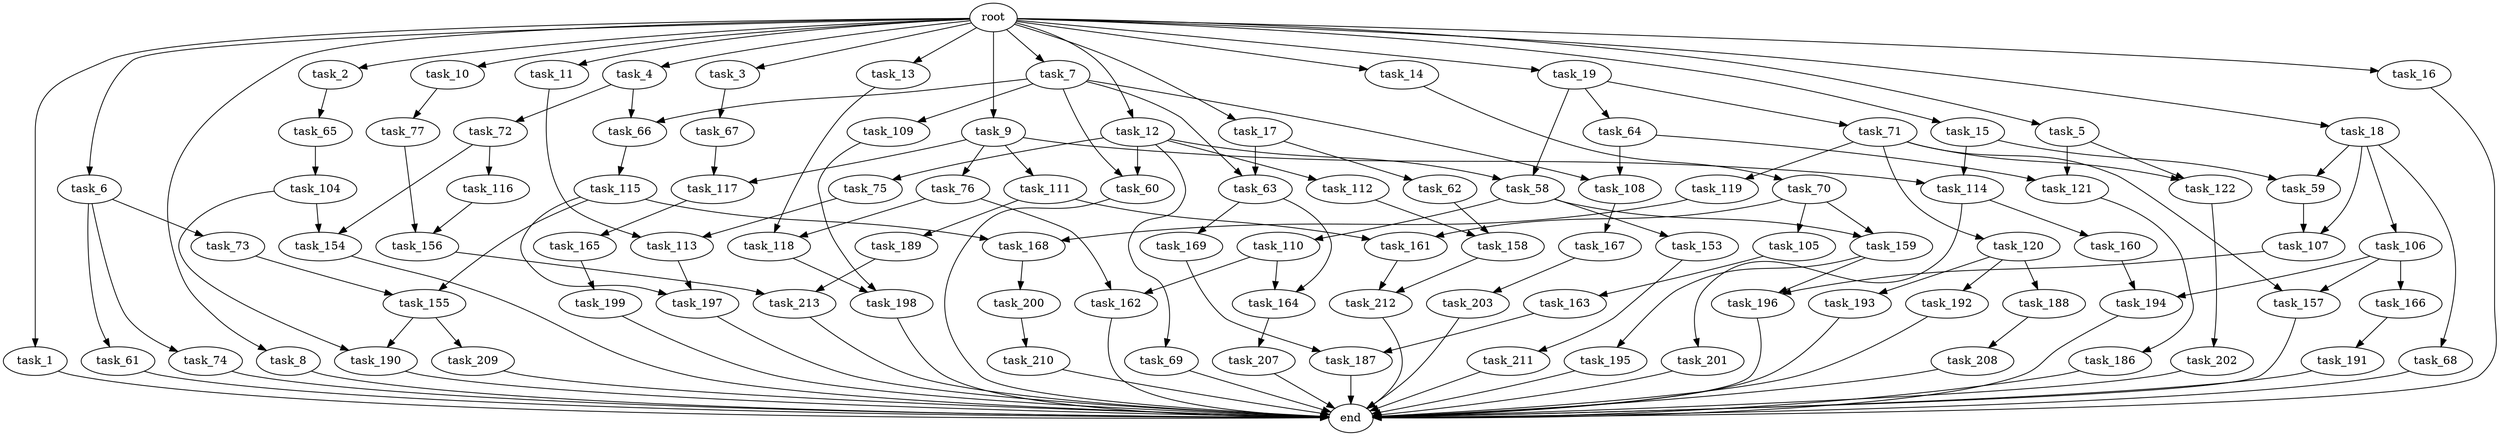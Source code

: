 digraph G {
  root [size="0.000000"];
  task_1 [size="1024.000000"];
  task_2 [size="1024.000000"];
  task_3 [size="1024.000000"];
  task_4 [size="1024.000000"];
  task_5 [size="1024.000000"];
  task_6 [size="1024.000000"];
  task_7 [size="1024.000000"];
  task_8 [size="1024.000000"];
  task_9 [size="1024.000000"];
  task_10 [size="1024.000000"];
  task_11 [size="1024.000000"];
  task_12 [size="1024.000000"];
  task_13 [size="1024.000000"];
  task_14 [size="1024.000000"];
  task_15 [size="1024.000000"];
  task_16 [size="1024.000000"];
  task_17 [size="1024.000000"];
  task_18 [size="1024.000000"];
  task_19 [size="1024.000000"];
  task_58 [size="111669149696.000000"];
  task_59 [size="352187318272.000000"];
  task_60 [size="214748364800.000000"];
  task_61 [size="549755813888.000000"];
  task_62 [size="549755813888.000000"];
  task_63 [size="687194767360.000000"];
  task_64 [size="34359738368.000000"];
  task_65 [size="858993459200.000000"];
  task_66 [size="996432412672.000000"];
  task_67 [size="214748364800.000000"];
  task_68 [size="214748364800.000000"];
  task_69 [size="77309411328.000000"];
  task_70 [size="137438953472.000000"];
  task_71 [size="34359738368.000000"];
  task_72 [size="858993459200.000000"];
  task_73 [size="549755813888.000000"];
  task_74 [size="549755813888.000000"];
  task_75 [size="77309411328.000000"];
  task_76 [size="77309411328.000000"];
  task_77 [size="137438953472.000000"];
  task_104 [size="549755813888.000000"];
  task_105 [size="695784701952.000000"];
  task_106 [size="214748364800.000000"];
  task_107 [size="352187318272.000000"];
  task_108 [size="446676598784.000000"];
  task_109 [size="137438953472.000000"];
  task_110 [size="549755813888.000000"];
  task_111 [size="77309411328.000000"];
  task_112 [size="77309411328.000000"];
  task_113 [size="773094113280.000000"];
  task_114 [size="214748364800.000000"];
  task_115 [size="309237645312.000000"];
  task_116 [size="549755813888.000000"];
  task_117 [size="111669149696.000000"];
  task_118 [size="343597383680.000000"];
  task_119 [size="77309411328.000000"];
  task_120 [size="77309411328.000000"];
  task_121 [size="1168231104512.000000"];
  task_122 [size="936302870528.000000"];
  task_153 [size="549755813888.000000"];
  task_154 [size="687194767360.000000"];
  task_155 [size="343597383680.000000"];
  task_156 [size="1408749273088.000000"];
  task_157 [size="214748364800.000000"];
  task_158 [size="1073741824000.000000"];
  task_159 [size="1245540515840.000000"];
  task_160 [size="77309411328.000000"];
  task_161 [size="1005022347264.000000"];
  task_162 [size="249108103168.000000"];
  task_163 [size="77309411328.000000"];
  task_164 [size="352187318272.000000"];
  task_165 [size="77309411328.000000"];
  task_166 [size="137438953472.000000"];
  task_167 [size="137438953472.000000"];
  task_168 [size="1005022347264.000000"];
  task_169 [size="137438953472.000000"];
  task_186 [size="137438953472.000000"];
  task_187 [size="687194767360.000000"];
  task_188 [size="34359738368.000000"];
  task_189 [size="309237645312.000000"];
  task_190 [size="352187318272.000000"];
  task_191 [size="420906795008.000000"];
  task_192 [size="34359738368.000000"];
  task_193 [size="34359738368.000000"];
  task_194 [size="352187318272.000000"];
  task_195 [size="137438953472.000000"];
  task_196 [size="687194767360.000000"];
  task_197 [size="1005022347264.000000"];
  task_198 [size="523986010112.000000"];
  task_199 [size="420906795008.000000"];
  task_200 [size="858993459200.000000"];
  task_201 [size="77309411328.000000"];
  task_202 [size="695784701952.000000"];
  task_203 [size="214748364800.000000"];
  task_207 [size="549755813888.000000"];
  task_208 [size="34359738368.000000"];
  task_209 [size="214748364800.000000"];
  task_210 [size="77309411328.000000"];
  task_211 [size="309237645312.000000"];
  task_212 [size="1279900254208.000000"];
  task_213 [size="1717986918400.000000"];
  end [size="0.000000"];

  root -> task_1 [size="1.000000"];
  root -> task_2 [size="1.000000"];
  root -> task_3 [size="1.000000"];
  root -> task_4 [size="1.000000"];
  root -> task_5 [size="1.000000"];
  root -> task_6 [size="1.000000"];
  root -> task_7 [size="1.000000"];
  root -> task_8 [size="1.000000"];
  root -> task_9 [size="1.000000"];
  root -> task_10 [size="1.000000"];
  root -> task_11 [size="1.000000"];
  root -> task_12 [size="1.000000"];
  root -> task_13 [size="1.000000"];
  root -> task_14 [size="1.000000"];
  root -> task_15 [size="1.000000"];
  root -> task_16 [size="1.000000"];
  root -> task_17 [size="1.000000"];
  root -> task_18 [size="1.000000"];
  root -> task_19 [size="1.000000"];
  task_1 -> end [size="1.000000"];
  task_2 -> task_65 [size="838860800.000000"];
  task_3 -> task_67 [size="209715200.000000"];
  task_4 -> task_66 [size="838860800.000000"];
  task_4 -> task_72 [size="838860800.000000"];
  task_5 -> task_121 [size="838860800.000000"];
  task_5 -> task_122 [size="838860800.000000"];
  task_6 -> task_61 [size="536870912.000000"];
  task_6 -> task_73 [size="536870912.000000"];
  task_6 -> task_74 [size="536870912.000000"];
  task_7 -> task_60 [size="134217728.000000"];
  task_7 -> task_63 [size="134217728.000000"];
  task_7 -> task_66 [size="134217728.000000"];
  task_7 -> task_108 [size="134217728.000000"];
  task_7 -> task_109 [size="134217728.000000"];
  task_8 -> end [size="1.000000"];
  task_9 -> task_76 [size="75497472.000000"];
  task_9 -> task_111 [size="75497472.000000"];
  task_9 -> task_114 [size="75497472.000000"];
  task_9 -> task_117 [size="75497472.000000"];
  task_10 -> task_77 [size="134217728.000000"];
  task_11 -> task_113 [size="75497472.000000"];
  task_12 -> task_58 [size="75497472.000000"];
  task_12 -> task_60 [size="75497472.000000"];
  task_12 -> task_69 [size="75497472.000000"];
  task_12 -> task_75 [size="75497472.000000"];
  task_12 -> task_112 [size="75497472.000000"];
  task_13 -> task_118 [size="301989888.000000"];
  task_14 -> task_70 [size="134217728.000000"];
  task_15 -> task_59 [size="134217728.000000"];
  task_15 -> task_114 [size="134217728.000000"];
  task_16 -> end [size="1.000000"];
  task_17 -> task_62 [size="536870912.000000"];
  task_17 -> task_63 [size="536870912.000000"];
  task_18 -> task_59 [size="209715200.000000"];
  task_18 -> task_68 [size="209715200.000000"];
  task_18 -> task_106 [size="209715200.000000"];
  task_18 -> task_107 [size="209715200.000000"];
  task_19 -> task_58 [size="33554432.000000"];
  task_19 -> task_64 [size="33554432.000000"];
  task_19 -> task_71 [size="33554432.000000"];
  task_58 -> task_110 [size="536870912.000000"];
  task_58 -> task_153 [size="536870912.000000"];
  task_58 -> task_159 [size="536870912.000000"];
  task_59 -> task_107 [size="134217728.000000"];
  task_60 -> end [size="1.000000"];
  task_61 -> end [size="1.000000"];
  task_62 -> task_158 [size="838860800.000000"];
  task_63 -> task_164 [size="134217728.000000"];
  task_63 -> task_169 [size="134217728.000000"];
  task_64 -> task_108 [size="301989888.000000"];
  task_64 -> task_121 [size="301989888.000000"];
  task_65 -> task_104 [size="536870912.000000"];
  task_66 -> task_115 [size="301989888.000000"];
  task_67 -> task_117 [size="33554432.000000"];
  task_68 -> end [size="1.000000"];
  task_69 -> end [size="1.000000"];
  task_70 -> task_105 [size="679477248.000000"];
  task_70 -> task_159 [size="679477248.000000"];
  task_70 -> task_161 [size="679477248.000000"];
  task_71 -> task_119 [size="75497472.000000"];
  task_71 -> task_120 [size="75497472.000000"];
  task_71 -> task_122 [size="75497472.000000"];
  task_71 -> task_157 [size="75497472.000000"];
  task_72 -> task_116 [size="536870912.000000"];
  task_72 -> task_154 [size="536870912.000000"];
  task_73 -> task_155 [size="33554432.000000"];
  task_74 -> end [size="1.000000"];
  task_75 -> task_113 [size="679477248.000000"];
  task_76 -> task_118 [size="33554432.000000"];
  task_76 -> task_162 [size="33554432.000000"];
  task_77 -> task_156 [size="536870912.000000"];
  task_104 -> task_154 [size="134217728.000000"];
  task_104 -> task_190 [size="134217728.000000"];
  task_105 -> task_163 [size="75497472.000000"];
  task_106 -> task_157 [size="134217728.000000"];
  task_106 -> task_166 [size="134217728.000000"];
  task_106 -> task_194 [size="134217728.000000"];
  task_107 -> task_196 [size="536870912.000000"];
  task_108 -> task_167 [size="134217728.000000"];
  task_109 -> task_198 [size="301989888.000000"];
  task_110 -> task_162 [size="209715200.000000"];
  task_110 -> task_164 [size="209715200.000000"];
  task_111 -> task_161 [size="301989888.000000"];
  task_111 -> task_189 [size="301989888.000000"];
  task_112 -> task_158 [size="209715200.000000"];
  task_113 -> task_197 [size="679477248.000000"];
  task_114 -> task_160 [size="75497472.000000"];
  task_114 -> task_201 [size="75497472.000000"];
  task_115 -> task_155 [size="301989888.000000"];
  task_115 -> task_168 [size="301989888.000000"];
  task_115 -> task_197 [size="301989888.000000"];
  task_116 -> task_156 [size="838860800.000000"];
  task_117 -> task_165 [size="75497472.000000"];
  task_118 -> task_198 [size="209715200.000000"];
  task_119 -> task_168 [size="679477248.000000"];
  task_120 -> task_188 [size="33554432.000000"];
  task_120 -> task_192 [size="33554432.000000"];
  task_120 -> task_193 [size="33554432.000000"];
  task_121 -> task_186 [size="134217728.000000"];
  task_122 -> task_202 [size="679477248.000000"];
  task_153 -> task_211 [size="301989888.000000"];
  task_154 -> end [size="1.000000"];
  task_155 -> task_190 [size="209715200.000000"];
  task_155 -> task_209 [size="209715200.000000"];
  task_156 -> task_213 [size="838860800.000000"];
  task_157 -> end [size="1.000000"];
  task_158 -> task_212 [size="411041792.000000"];
  task_159 -> task_195 [size="134217728.000000"];
  task_159 -> task_196 [size="134217728.000000"];
  task_160 -> task_194 [size="209715200.000000"];
  task_161 -> task_212 [size="838860800.000000"];
  task_162 -> end [size="1.000000"];
  task_163 -> task_187 [size="536870912.000000"];
  task_164 -> task_207 [size="536870912.000000"];
  task_165 -> task_199 [size="411041792.000000"];
  task_166 -> task_191 [size="411041792.000000"];
  task_167 -> task_203 [size="209715200.000000"];
  task_168 -> task_200 [size="838860800.000000"];
  task_169 -> task_187 [size="134217728.000000"];
  task_186 -> end [size="1.000000"];
  task_187 -> end [size="1.000000"];
  task_188 -> task_208 [size="33554432.000000"];
  task_189 -> task_213 [size="838860800.000000"];
  task_190 -> end [size="1.000000"];
  task_191 -> end [size="1.000000"];
  task_192 -> end [size="1.000000"];
  task_193 -> end [size="1.000000"];
  task_194 -> end [size="1.000000"];
  task_195 -> end [size="1.000000"];
  task_196 -> end [size="1.000000"];
  task_197 -> end [size="1.000000"];
  task_198 -> end [size="1.000000"];
  task_199 -> end [size="1.000000"];
  task_200 -> task_210 [size="75497472.000000"];
  task_201 -> end [size="1.000000"];
  task_202 -> end [size="1.000000"];
  task_203 -> end [size="1.000000"];
  task_207 -> end [size="1.000000"];
  task_208 -> end [size="1.000000"];
  task_209 -> end [size="1.000000"];
  task_210 -> end [size="1.000000"];
  task_211 -> end [size="1.000000"];
  task_212 -> end [size="1.000000"];
  task_213 -> end [size="1.000000"];
}
